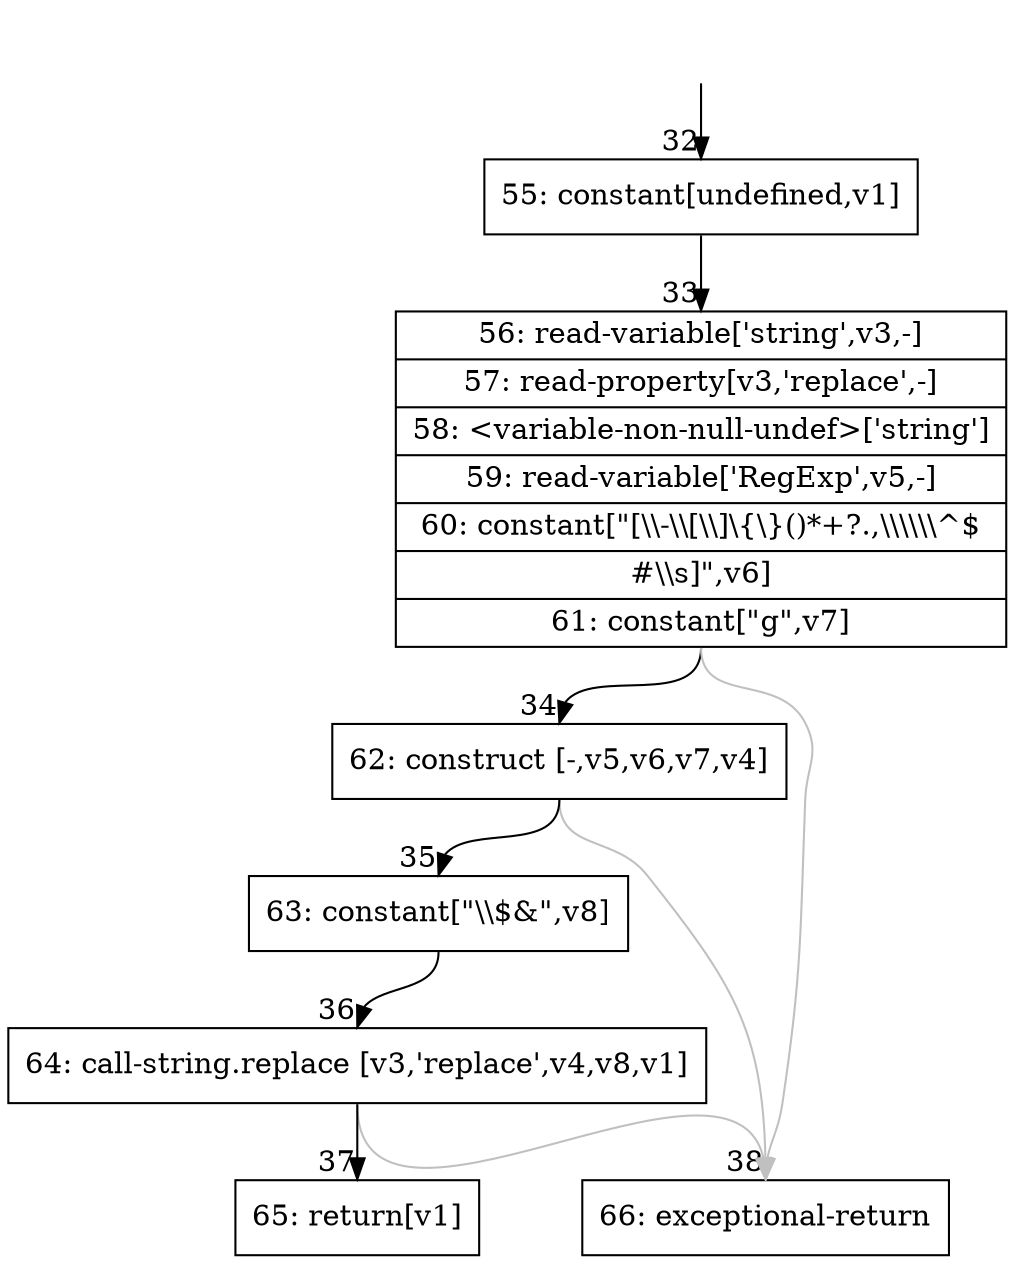 digraph {
rankdir="TD"
BB_entry5[shape=none,label=""];
BB_entry5 -> BB32 [tailport=s, headport=n, headlabel="    32"]
BB32 [shape=record label="{55: constant[undefined,v1]}" ] 
BB32 -> BB33 [tailport=s, headport=n, headlabel="      33"]
BB33 [shape=record label="{56: read-variable['string',v3,-]|57: read-property[v3,'replace',-]|58: \<variable-non-null-undef\>['string']|59: read-variable['RegExp',v5,-]|60: constant[\"[\\\\-\\\\[\\\\]\\\{\\\}()*+?.,\\\\\\\\\\\\^$|#\\\\s]\",v6]|61: constant[\"g\",v7]}" ] 
BB33 -> BB34 [tailport=s, headport=n, headlabel="      34"]
BB33 -> BB38 [tailport=s, headport=n, color=gray, headlabel="      38"]
BB34 [shape=record label="{62: construct [-,v5,v6,v7,v4]}" ] 
BB34 -> BB35 [tailport=s, headport=n, headlabel="      35"]
BB34 -> BB38 [tailport=s, headport=n, color=gray]
BB35 [shape=record label="{63: constant[\"\\\\$&\",v8]}" ] 
BB35 -> BB36 [tailport=s, headport=n, headlabel="      36"]
BB36 [shape=record label="{64: call-string.replace [v3,'replace',v4,v8,v1]}" ] 
BB36 -> BB37 [tailport=s, headport=n, headlabel="      37"]
BB36 -> BB38 [tailport=s, headport=n, color=gray]
BB37 [shape=record label="{65: return[v1]}" ] 
BB38 [shape=record label="{66: exceptional-return}" ] 
//#$~ 28
}
